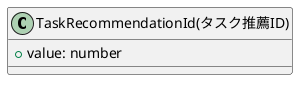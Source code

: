 @startuml TaskRecommendationId
class "TaskRecommendationId(タスク推薦ID)" as TaskRecommendationId {
    + value: number
}
@enduml